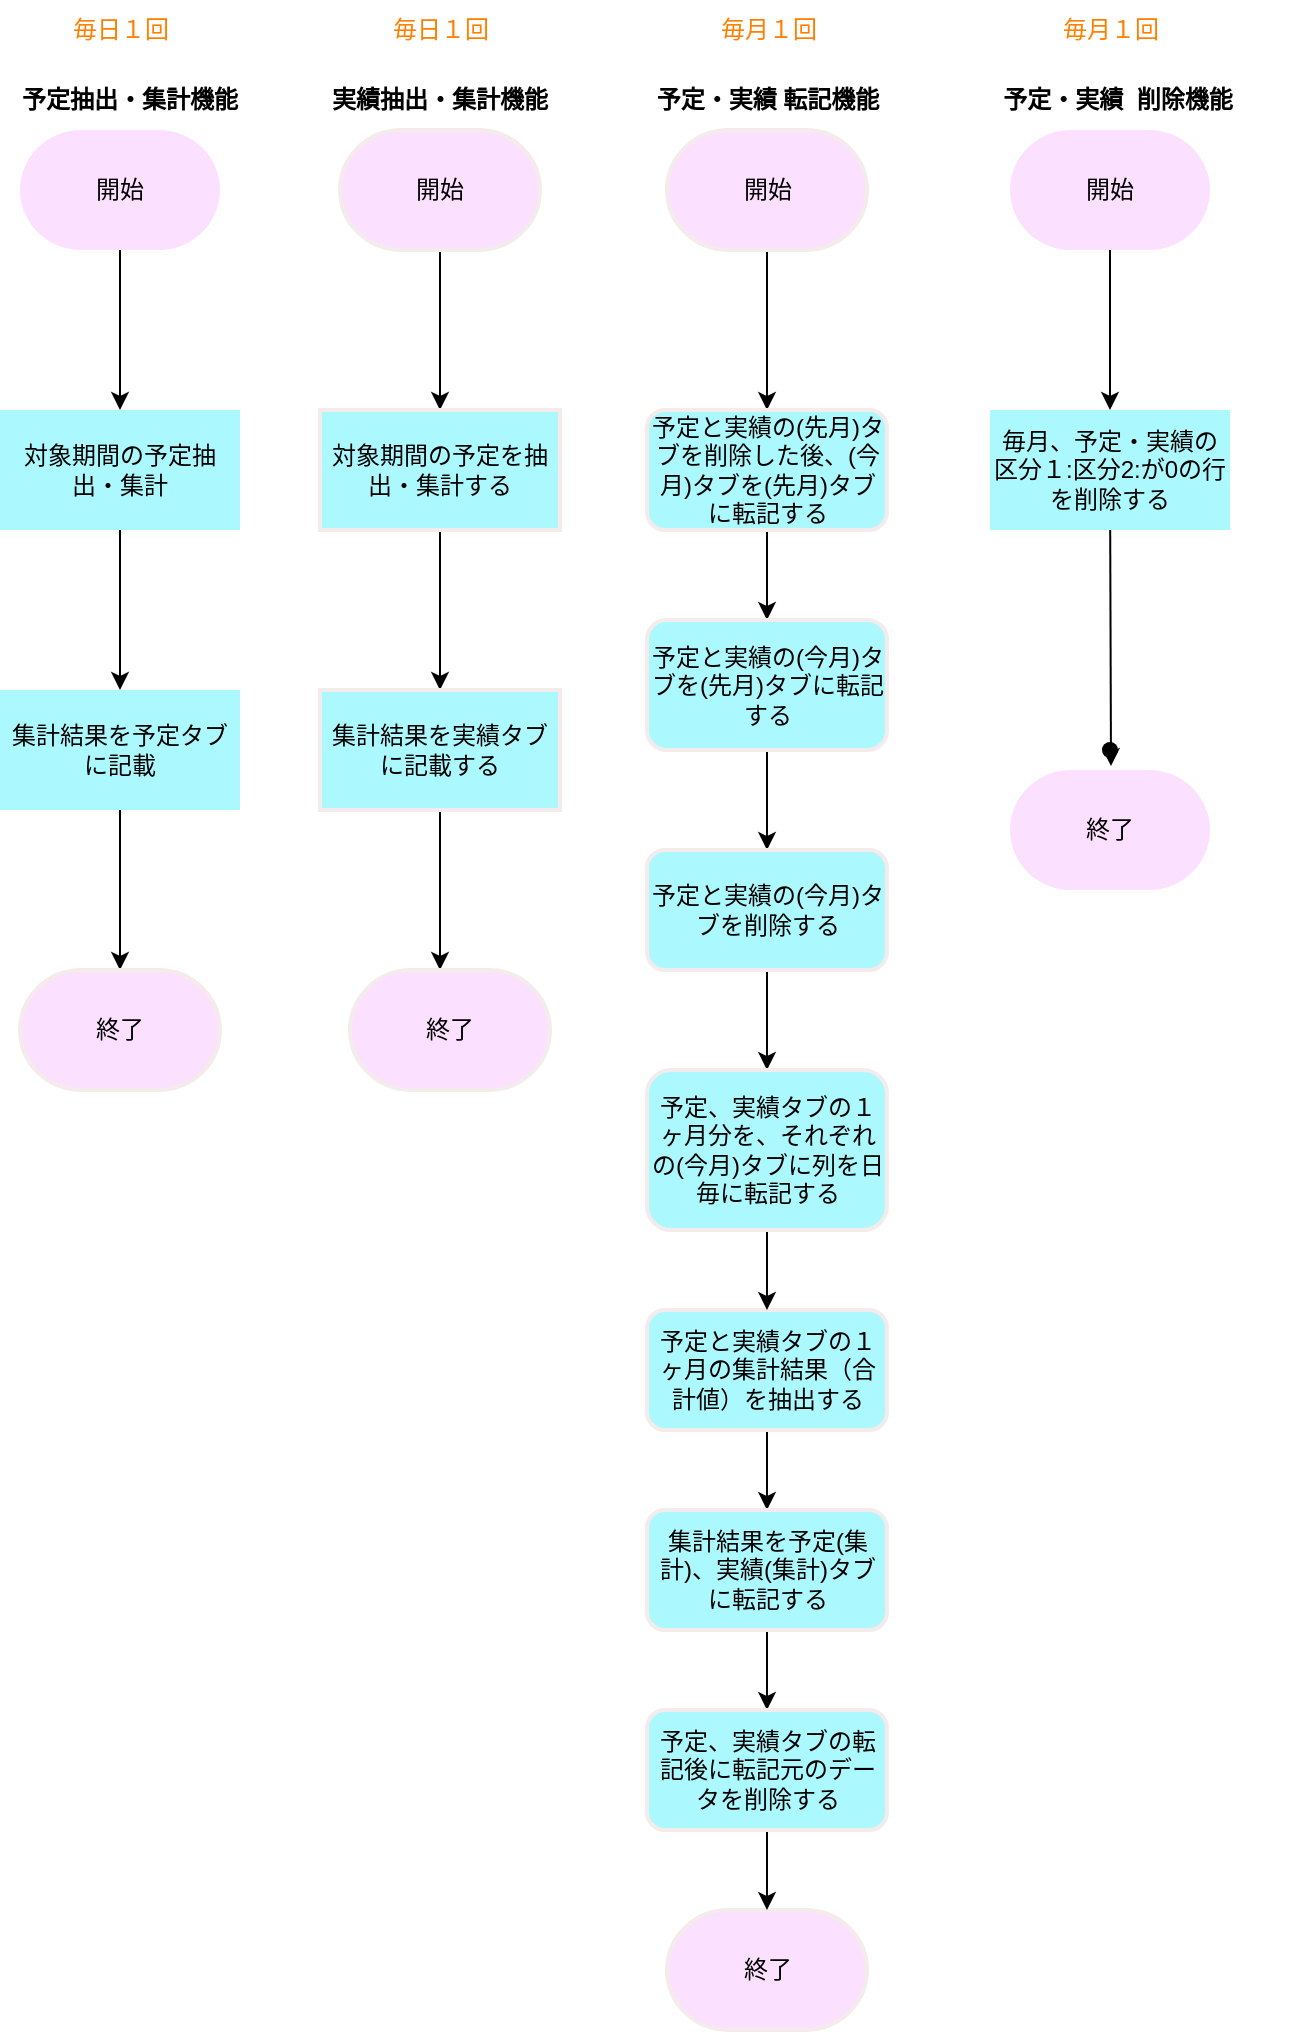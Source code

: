 <mxfile>
    <diagram id="L_NodiOgFQpjzgN6-_PM" name="ページ1">
        <mxGraphModel dx="499" dy="604" grid="0" gridSize="10" guides="1" tooltips="1" connect="0" arrows="1" fold="1" page="1" pageScale="1" pageWidth="827" pageHeight="1169" background="#ffffff" math="0" shadow="0">
            <root>
                <mxCell id="0"/>
                <mxCell id="1" parent="0"/>
                <mxCell id="2" value="&lt;font color=&quot;#000000&quot;&gt;予定抽出・集計機能&lt;/font&gt;" style="text;strokeColor=none;align=center;fillColor=none;html=1;verticalAlign=middle;whiteSpace=wrap;rounded=0;fontStyle=1" parent="1" vertex="1">
                    <mxGeometry x="96" y="50" width="110" height="30" as="geometry"/>
                </mxCell>
                <mxCell id="5" value="" style="edgeStyle=none;html=1;fontColor=#000000;strokeColor=#000000;entryX=0.5;entryY=0;entryDx=0;entryDy=0;entryPerimeter=0;" parent="1" source="3" target="4" edge="1">
                    <mxGeometry relative="1" as="geometry">
                        <mxPoint x="146" y="210" as="targetPoint"/>
                    </mxGeometry>
                </mxCell>
                <mxCell id="3" value="開始" style="strokeWidth=2;html=1;shape=mxgraph.flowchart.terminator;whiteSpace=wrap;fontColor=#000000;fillColor=#FCE0FF;strokeColor=none;" parent="1" vertex="1">
                    <mxGeometry x="96" y="80" width="100" height="60" as="geometry"/>
                </mxCell>
                <mxCell id="7" value="" style="edgeStyle=none;html=1;fontColor=#000000;fillColor=#d80073;strokeColor=#000000;" parent="1" source="4" target="6" edge="1">
                    <mxGeometry relative="1" as="geometry"/>
                </mxCell>
                <mxCell id="4" value="対象期間の予定抽出・集計" style="whiteSpace=wrap;html=1;fillColor=#ABF9FF;fontColor=#000000;strokeWidth=2;strokeColor=none;" parent="1" vertex="1">
                    <mxGeometry x="86" y="220" width="120" height="60" as="geometry"/>
                </mxCell>
                <mxCell id="10" value="" style="edgeStyle=none;html=1;strokeColor=#000000;fontColor=#000000;" parent="1" source="6" edge="1">
                    <mxGeometry relative="1" as="geometry">
                        <mxPoint x="146" y="500" as="targetPoint"/>
                    </mxGeometry>
                </mxCell>
                <mxCell id="6" value="集計結果を予定タブに記載" style="whiteSpace=wrap;html=1;fillColor=#ABF9FF;fontColor=#000000;strokeWidth=2;strokeColor=none;" parent="1" vertex="1">
                    <mxGeometry x="86" y="360" width="120" height="60" as="geometry"/>
                </mxCell>
                <mxCell id="11" value="終了" style="strokeWidth=2;html=1;shape=mxgraph.flowchart.terminator;whiteSpace=wrap;strokeColor=#F4EBEB;fontColor=#000000;fillColor=#FCE0FF;" parent="1" vertex="1">
                    <mxGeometry x="96" y="500" width="100" height="60" as="geometry"/>
                </mxCell>
                <mxCell id="13" value="実績抽出・集計機能" style="text;strokeColor=none;align=center;fillColor=none;html=1;verticalAlign=middle;whiteSpace=wrap;rounded=0;fontColor=#000000;fontStyle=1" parent="1" vertex="1">
                    <mxGeometry x="251" y="50" width="110" height="30" as="geometry"/>
                </mxCell>
                <mxCell id="16" value="" style="edgeStyle=none;html=1;strokeColor=#000000;fontColor=#000000;" parent="1" source="14" target="15" edge="1">
                    <mxGeometry relative="1" as="geometry"/>
                </mxCell>
                <mxCell id="14" value="開始" style="strokeWidth=2;html=1;shape=mxgraph.flowchart.terminator;whiteSpace=wrap;strokeColor=#F4EBEB;fontColor=#000000;fillColor=#FCE0FF;" parent="1" vertex="1">
                    <mxGeometry x="256" y="80" width="100" height="60" as="geometry"/>
                </mxCell>
                <mxCell id="18" value="" style="edgeStyle=none;html=1;strokeColor=#000000;fontColor=#000000;" parent="1" source="15" target="17" edge="1">
                    <mxGeometry relative="1" as="geometry"/>
                </mxCell>
                <mxCell id="15" value="対象期間の予定を抽出・集計する" style="whiteSpace=wrap;html=1;fillColor=#ABF9FF;strokeColor=#F4EBEB;fontColor=#000000;strokeWidth=2;" parent="1" vertex="1">
                    <mxGeometry x="246" y="220" width="120" height="60" as="geometry"/>
                </mxCell>
                <mxCell id="20" value="" style="edgeStyle=none;html=1;strokeColor=#000000;fontColor=#000000;" parent="1" source="17" edge="1">
                    <mxGeometry relative="1" as="geometry">
                        <mxPoint x="306" y="500" as="targetPoint"/>
                    </mxGeometry>
                </mxCell>
                <mxCell id="17" value="集計結果を実績タブに記載する" style="whiteSpace=wrap;html=1;fillColor=#ABF9FF;strokeColor=#F4EBEB;fontColor=#000000;strokeWidth=2;" parent="1" vertex="1">
                    <mxGeometry x="246" y="360" width="120" height="60" as="geometry"/>
                </mxCell>
                <mxCell id="21" value="終了" style="strokeWidth=2;html=1;shape=mxgraph.flowchart.terminator;whiteSpace=wrap;strokeColor=#F4EBEB;fontColor=#000000;fillColor=#FCE0FF;" parent="1" vertex="1">
                    <mxGeometry x="261" y="500" width="100" height="60" as="geometry"/>
                </mxCell>
                <mxCell id="22" value="予定・実績 転記機能" style="text;strokeColor=none;align=center;fillColor=none;html=1;verticalAlign=middle;whiteSpace=wrap;rounded=0;fontColor=#000000;fontStyle=1" parent="1" vertex="1">
                    <mxGeometry x="369.5" y="50" width="200" height="30" as="geometry"/>
                </mxCell>
                <mxCell id="24" value="終了" style="strokeWidth=2;html=1;shape=mxgraph.flowchart.terminator;whiteSpace=wrap;strokeColor=#F4EBEB;fontColor=#000000;fillColor=#FCE0FF;" parent="1" vertex="1">
                    <mxGeometry x="419.5" y="970" width="100" height="60" as="geometry"/>
                </mxCell>
                <mxCell id="46" value="" style="edgeStyle=none;html=1;strokeColor=#000000;fontColor=#000000;" edge="1" parent="1" source="25" target="41">
                    <mxGeometry relative="1" as="geometry"/>
                </mxCell>
                <mxCell id="25" value="開始" style="strokeWidth=2;html=1;shape=mxgraph.flowchart.terminator;whiteSpace=wrap;strokeColor=#F4EBEB;fontColor=#000000;fillColor=#FCE0FF;" parent="1" vertex="1">
                    <mxGeometry x="419.5" y="80" width="100" height="60" as="geometry"/>
                </mxCell>
                <mxCell id="29" value="" style="edgeStyle=none;html=1;strokeColor=#000000;fontColor=#000000;" parent="1" source="26" edge="1">
                    <mxGeometry relative="1" as="geometry">
                        <mxPoint x="469.5" y="770" as="targetPoint"/>
                    </mxGeometry>
                </mxCell>
                <mxCell id="26" value="予定と実績タブの１ヶ月の集計結果（合計値）を抽出する" style="rounded=1;whiteSpace=wrap;html=1;fillColor=#ABF9FF;strokeColor=#F4EBEB;fontColor=#000000;strokeWidth=2;" parent="1" vertex="1">
                    <mxGeometry x="409.5" y="670" width="120" height="60" as="geometry"/>
                </mxCell>
                <mxCell id="33" value="" style="edgeStyle=none;html=1;strokeColor=#000000;fontColor=#000000;" parent="1" source="28" edge="1">
                    <mxGeometry relative="1" as="geometry">
                        <mxPoint x="469.5" y="870" as="targetPoint"/>
                    </mxGeometry>
                </mxCell>
                <mxCell id="28" value="集計結果を予定(集計)、実績(集計)タブに転記する" style="rounded=1;whiteSpace=wrap;html=1;fillColor=#ABF9FF;strokeColor=#F4EBEB;fontColor=#000000;strokeWidth=2;" parent="1" vertex="1">
                    <mxGeometry x="409.5" y="770" width="120" height="60" as="geometry"/>
                </mxCell>
                <mxCell id="57" value="" style="edgeStyle=none;html=1;strokeColor=#000000;fontColor=#F4EBEB;" edge="1" parent="1" source="32">
                    <mxGeometry relative="1" as="geometry">
                        <mxPoint x="469.5" y="970" as="targetPoint"/>
                    </mxGeometry>
                </mxCell>
                <mxCell id="32" value="予定、実績タブの転記後に転記元のデータを削除する" style="rounded=1;whiteSpace=wrap;html=1;fillColor=#ABF9FF;strokeColor=#F4EBEB;fontColor=#000000;strokeWidth=2;" parent="1" vertex="1">
                    <mxGeometry x="409.5" y="870" width="120" height="60" as="geometry"/>
                </mxCell>
                <mxCell id="37" value="予定・実績&amp;nbsp; 削除機能" style="text;strokeColor=none;align=center;fillColor=none;html=1;verticalAlign=middle;whiteSpace=wrap;rounded=0;fontColor=#000000;fontStyle=1" parent="1" vertex="1">
                    <mxGeometry x="550" y="50" width="190" height="30" as="geometry"/>
                </mxCell>
                <mxCell id="40" value="" style="edgeStyle=none;html=1;fontColor=#000000;strokeColor=#000000;" edge="1" parent="1" source="38" target="39">
                    <mxGeometry relative="1" as="geometry"/>
                </mxCell>
                <mxCell id="38" value="&lt;font color=&quot;#000000&quot;&gt;開始&lt;/font&gt;" style="strokeWidth=2;html=1;shape=mxgraph.flowchart.terminator;whiteSpace=wrap;fillColor=#FCE0FF;strokeColor=none;" vertex="1" parent="1">
                    <mxGeometry x="591" y="80" width="100" height="60" as="geometry"/>
                </mxCell>
                <mxCell id="44" value="" style="edgeStyle=none;html=1;strokeColor=#000000;fontColor=#000000;entryX=0.505;entryY=-0.033;entryDx=0;entryDy=0;entryPerimeter=0;" edge="1" parent="1" source="39" target="66">
                    <mxGeometry relative="1" as="geometry">
                        <mxPoint x="646" y="390" as="targetPoint"/>
                    </mxGeometry>
                </mxCell>
                <mxCell id="39" value="&lt;font color=&quot;#000000&quot;&gt;毎月、予定・実績の&lt;br&gt;区分１:区分2:が0の行を削除する&lt;br&gt;&lt;/font&gt;" style="whiteSpace=wrap;html=1;fillColor=#ABF9FF;strokeWidth=2;strokeColor=none;" vertex="1" parent="1">
                    <mxGeometry x="581" y="220" width="120" height="60" as="geometry"/>
                </mxCell>
                <mxCell id="47" value="" style="edgeStyle=none;html=1;strokeColor=#000000;fontColor=#000000;" edge="1" parent="1" target="26">
                    <mxGeometry relative="1" as="geometry">
                        <mxPoint x="469.5" y="630" as="sourcePoint"/>
                    </mxGeometry>
                </mxCell>
                <mxCell id="55" value="" style="edgeStyle=none;html=1;strokeColor=#000000;fontColor=#F4EBEB;" edge="1" parent="1" source="41" target="53">
                    <mxGeometry relative="1" as="geometry"/>
                </mxCell>
                <mxCell id="41" value="予定と実績の(先月)タブを削除した後、(今月)タブを(先月)タブに転記する" style="rounded=1;whiteSpace=wrap;html=1;fillColor=#ABF9FF;strokeColor=#F4EBEB;fontColor=#000000;strokeWidth=2;" vertex="1" parent="1">
                    <mxGeometry x="409.5" y="220" width="120" height="60" as="geometry"/>
                </mxCell>
                <mxCell id="43" value="" style="shape=waypoint;sketch=0;size=6;pointerEvents=1;points=[];fillColor=#C9F1FF;resizable=0;rotatable=0;perimeter=centerPerimeter;snapToPoint=1;strokeWidth=2;" vertex="1" parent="1">
                    <mxGeometry x="631" y="380" width="20" height="20" as="geometry"/>
                </mxCell>
                <mxCell id="58" value="" style="edgeStyle=none;html=1;strokeColor=#000000;fontColor=#F4EBEB;" edge="1" parent="1" source="53" target="54">
                    <mxGeometry relative="1" as="geometry"/>
                </mxCell>
                <mxCell id="53" value="予定と実績の(今月)タブを(先月)タブに転記する" style="rounded=1;whiteSpace=wrap;html=1;fillColor=#ABF9FF;strokeColor=#F4EBEB;fontColor=#000000;strokeWidth=2;" vertex="1" parent="1">
                    <mxGeometry x="409.5" y="325" width="120" height="65" as="geometry"/>
                </mxCell>
                <mxCell id="59" value="" style="edgeStyle=none;html=1;strokeColor=#000000;fontColor=#F4EBEB;" edge="1" parent="1" source="54" target="56">
                    <mxGeometry relative="1" as="geometry"/>
                </mxCell>
                <mxCell id="54" value="予定と実績の(今月)タブを削除する" style="rounded=1;whiteSpace=wrap;html=1;fillColor=#ABF9FF;strokeColor=#F4EBEB;fontColor=#000000;strokeWidth=2;" vertex="1" parent="1">
                    <mxGeometry x="409.5" y="440" width="120" height="60" as="geometry"/>
                </mxCell>
                <mxCell id="56" value="予定、実績タブの１ヶ月分を、それぞれの(今月)タブに列を日毎に転記する" style="rounded=1;whiteSpace=wrap;html=1;fillColor=#ABF9FF;strokeColor=#F4EBEB;fontColor=#000000;strokeWidth=2;" vertex="1" parent="1">
                    <mxGeometry x="409.5" y="550" width="120" height="80" as="geometry"/>
                </mxCell>
                <mxCell id="62" value="毎日１回" style="text;html=1;align=center;verticalAlign=middle;resizable=0;points=[];autosize=1;strokeColor=none;fillColor=none;fontColor=#FF8000;" vertex="1" parent="1">
                    <mxGeometry x="111" y="15" width="70" height="30" as="geometry"/>
                </mxCell>
                <mxCell id="63" value="毎日１回" style="text;html=1;align=center;verticalAlign=middle;resizable=0;points=[];autosize=1;strokeColor=none;fillColor=none;fontColor=#FF8000;" vertex="1" parent="1">
                    <mxGeometry x="271" y="15" width="70" height="30" as="geometry"/>
                </mxCell>
                <mxCell id="64" value="毎月１回" style="text;html=1;align=center;verticalAlign=middle;resizable=0;points=[];autosize=1;strokeColor=none;fillColor=none;fontColor=#FF8000;" vertex="1" parent="1">
                    <mxGeometry x="435" y="15" width="70" height="30" as="geometry"/>
                </mxCell>
                <mxCell id="65" value="毎月１回" style="text;html=1;align=center;verticalAlign=middle;resizable=0;points=[];autosize=1;strokeColor=none;fillColor=none;fontColor=#FF8000;" vertex="1" parent="1">
                    <mxGeometry x="606" y="15" width="70" height="30" as="geometry"/>
                </mxCell>
                <mxCell id="66" value="終了" style="strokeWidth=2;html=1;shape=mxgraph.flowchart.terminator;whiteSpace=wrap;strokeColor=none;fontColor=#000000;fillColor=#FCE0FF;" vertex="1" parent="1">
                    <mxGeometry x="591" y="400" width="100" height="60" as="geometry"/>
                </mxCell>
            </root>
        </mxGraphModel>
    </diagram>
</mxfile>